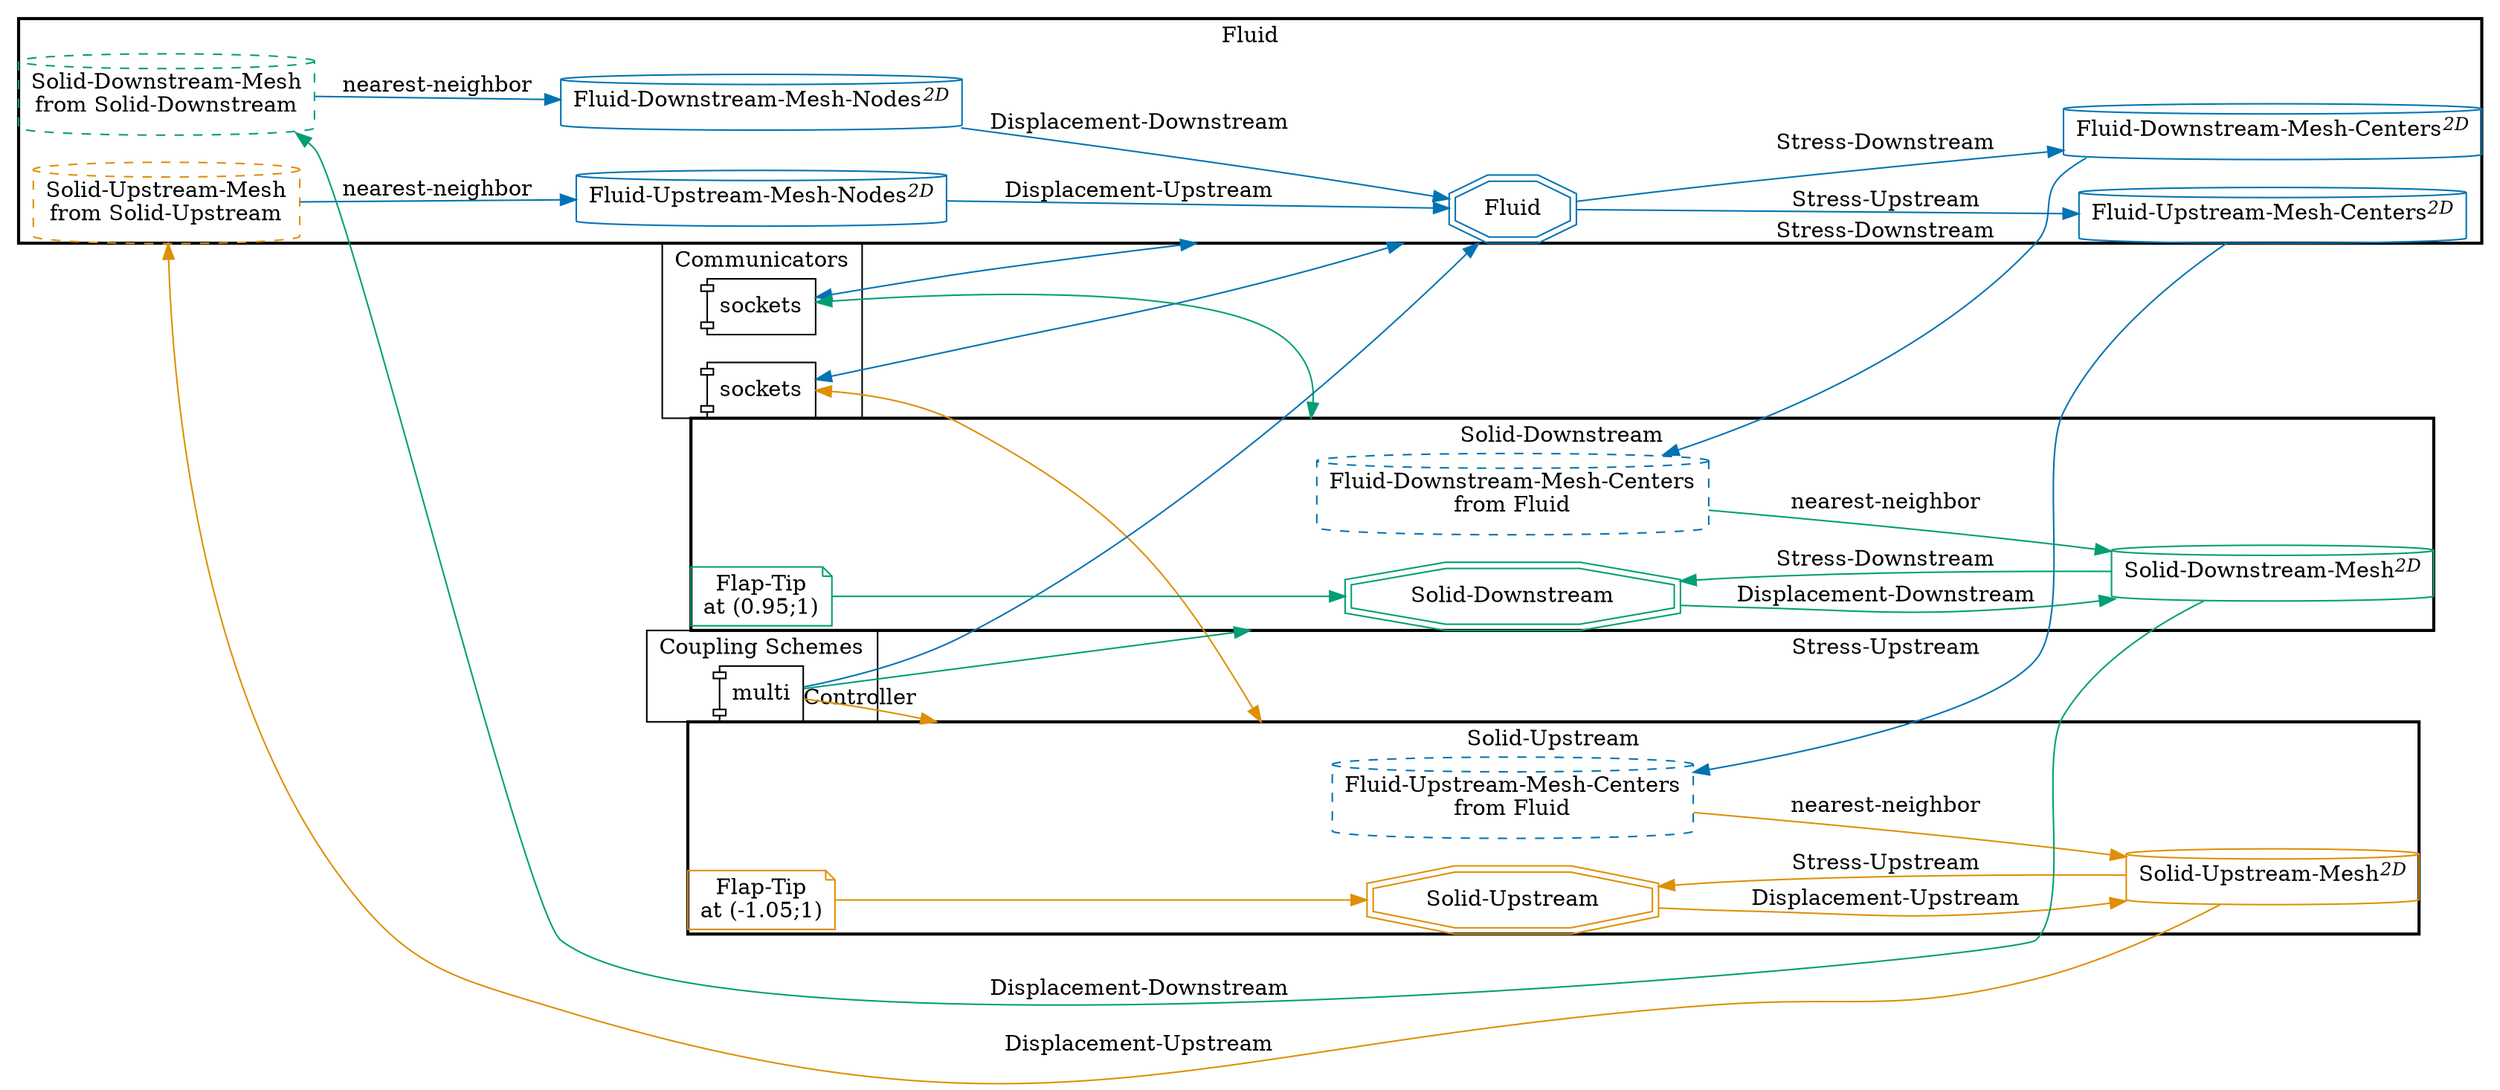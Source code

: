 digraph G {
compound=True;
layout=dot;
margin=0;
overlap=scale;
rankdir=LR;
splines=true;
subgraph cluster_m2n {
label="Communicators";
"m2n-Fluid-Solid-Upstream" [label="sockets", shape=component];
"m2n-Fluid-Solid-Downstream" [label="sockets", shape=component];
}

subgraph cluster_cpl {
label="Coupling Schemes";
"cpl-multi-Fluid-Solid-Upstream-Solid-Downstream" [label="multi", shape=component];
}

subgraph cluster_Fluid {
label="Fluid";
style=bold;
"Fluid" [color="#0173B2", shape=doubleoctagon];
"Fluid-Fluid-Upstream-Mesh-Nodes" [color="#0173B2", label=<Fluid-Upstream-Mesh-Nodes<SUP><I>2D</I></SUP>>, shape=cylinder];
"Fluid-Fluid-Upstream-Mesh-Centers" [color="#0173B2", label=<Fluid-Upstream-Mesh-Centers<SUP><I>2D</I></SUP>>, shape=cylinder];
"Fluid-Fluid-Downstream-Mesh-Nodes" [color="#0173B2", label=<Fluid-Downstream-Mesh-Nodes<SUP><I>2D</I></SUP>>, shape=cylinder];
"Fluid-Fluid-Downstream-Mesh-Centers" [color="#0173B2", label=<Fluid-Downstream-Mesh-Centers<SUP><I>2D</I></SUP>>, shape=cylinder];
"Fluid-Solid-Upstream-Mesh" [color="#DE8F05", label="Solid-Upstream-Mesh
from Solid-Upstream", shape=cylinder, style=dashed];
"Fluid-Solid-Downstream-Mesh" [color="#029E73", label="Solid-Downstream-Mesh
from Solid-Downstream", shape=cylinder, style=dashed];
"Fluid-Fluid-Upstream-Mesh-Nodes" -> "Fluid"  [color="#0173B2", label="Displacement-Upstream", tooltip=vector];
"Fluid-Fluid-Downstream-Mesh-Nodes" -> "Fluid"  [color="#0173B2", label="Displacement-Downstream", tooltip=vector];
"Fluid" -> "Fluid-Fluid-Upstream-Mesh-Centers"  [color="#0173B2", label="Stress-Upstream", tooltip=vector];
"Fluid" -> "Fluid-Fluid-Downstream-Mesh-Centers"  [color="#0173B2", label="Stress-Downstream", tooltip=vector];
"Fluid-Solid-Upstream-Mesh" -> "Fluid-Fluid-Upstream-Mesh-Nodes"  [color="#0173B2", label="nearest-neighbor"];
"Fluid-Solid-Downstream-Mesh" -> "Fluid-Fluid-Downstream-Mesh-Nodes"  [color="#0173B2", label="nearest-neighbor"];
}

subgraph "cluster_Solid-Upstream" {
label="Solid-Upstream";
style=bold;
"Solid-Upstream" [color="#DE8F05", shape=doubleoctagon];
"Solid-Upstream-Solid-Upstream-Mesh" [color="#DE8F05", label=<Solid-Upstream-Mesh<SUP><I>2D</I></SUP>>, shape=cylinder];
"Solid-Upstream-Fluid-Upstream-Mesh-Centers" [color="#0173B2", label="Fluid-Upstream-Mesh-Centers
from Fluid", shape=cylinder, style=dashed];
"Solid-Upstream-Solid-Upstream-Mesh" -> "Solid-Upstream"  [color="#DE8F05", label="Stress-Upstream", tooltip=vector];
"Solid-Upstream" -> "Solid-Upstream-Solid-Upstream-Mesh"  [color="#DE8F05", label="Displacement-Upstream", tooltip=vector];
"Solid-Upstream-WP-Flap-Tip" [color="#DE8F05", label="Flap-Tip
at (-1.05;1)", shape=note];
"Solid-Upstream-WP-Flap-Tip" -> "Solid-Upstream"  [color="#DE8F05"];
"Solid-Upstream-Fluid-Upstream-Mesh-Centers" -> "Solid-Upstream-Solid-Upstream-Mesh"  [color="#DE8F05", label="nearest-neighbor"];
}

subgraph "cluster_Solid-Downstream" {
label="Solid-Downstream";
style=bold;
"Solid-Downstream" [color="#029E73", shape=doubleoctagon];
"Solid-Downstream-Solid-Downstream-Mesh" [color="#029E73", label=<Solid-Downstream-Mesh<SUP><I>2D</I></SUP>>, shape=cylinder];
"Solid-Downstream-Fluid-Downstream-Mesh-Centers" [color="#0173B2", label="Fluid-Downstream-Mesh-Centers
from Fluid", shape=cylinder, style=dashed];
"Solid-Downstream-Solid-Downstream-Mesh" -> "Solid-Downstream"  [color="#029E73", label="Stress-Downstream", tooltip=vector];
"Solid-Downstream" -> "Solid-Downstream-Solid-Downstream-Mesh"  [color="#029E73", label="Displacement-Downstream", tooltip=vector];
"Solid-Downstream-WP-Flap-Tip" [color="#029E73", label="Flap-Tip
at (0.95;1)", shape=note];
"Solid-Downstream-WP-Flap-Tip" -> "Solid-Downstream"  [color="#029E73"];
"Solid-Downstream-Fluid-Downstream-Mesh-Centers" -> "Solid-Downstream-Solid-Downstream-Mesh"  [color="#029E73", label="nearest-neighbor"];
}

"m2n-Fluid-Solid-Upstream" -> "Fluid"  [color="#0173B2", dir=both, lhead=cluster_Fluid];
"m2n-Fluid-Solid-Upstream" -> "Solid-Upstream"  [color="#DE8F05", dir=both, lhead="cluster_Solid-Upstream"];
"m2n-Fluid-Solid-Downstream" -> "Fluid"  [color="#0173B2", dir=both, lhead=cluster_Fluid];
"m2n-Fluid-Solid-Downstream" -> "Solid-Downstream"  [color="#029E73", dir=both, lhead="cluster_Solid-Downstream"];
"cpl-multi-Fluid-Solid-Upstream-Solid-Downstream" -> "Fluid"  [color="#0173B2", lhead=cluster_Fluid, taillabel=Controller];
"cpl-multi-Fluid-Solid-Upstream-Solid-Downstream" -> "Solid-Upstream"  [color="#DE8F05", lhead="cluster_Solid-Upstream"];
"cpl-multi-Fluid-Solid-Upstream-Solid-Downstream" -> "Solid-Downstream"  [color="#029E73", lhead="cluster_Solid-Downstream"];
"Fluid-Fluid-Upstream-Mesh-Centers" -> "Solid-Upstream-Fluid-Upstream-Mesh-Centers"  [color="#0173B2", label="Stress-Upstream", style="", tooltip=vector];
"Fluid-Fluid-Downstream-Mesh-Centers" -> "Solid-Downstream-Fluid-Downstream-Mesh-Centers"  [color="#0173B2", label="Stress-Downstream", style="", tooltip=vector];
"Solid-Upstream-Solid-Upstream-Mesh" -> "Fluid-Solid-Upstream-Mesh"  [color="#DE8F05", label="Displacement-Upstream", style="", tooltip=vector];
"Solid-Downstream-Solid-Downstream-Mesh" -> "Fluid-Solid-Downstream-Mesh"  [color="#029E73", label="Displacement-Downstream", style="", tooltip=vector];
}
